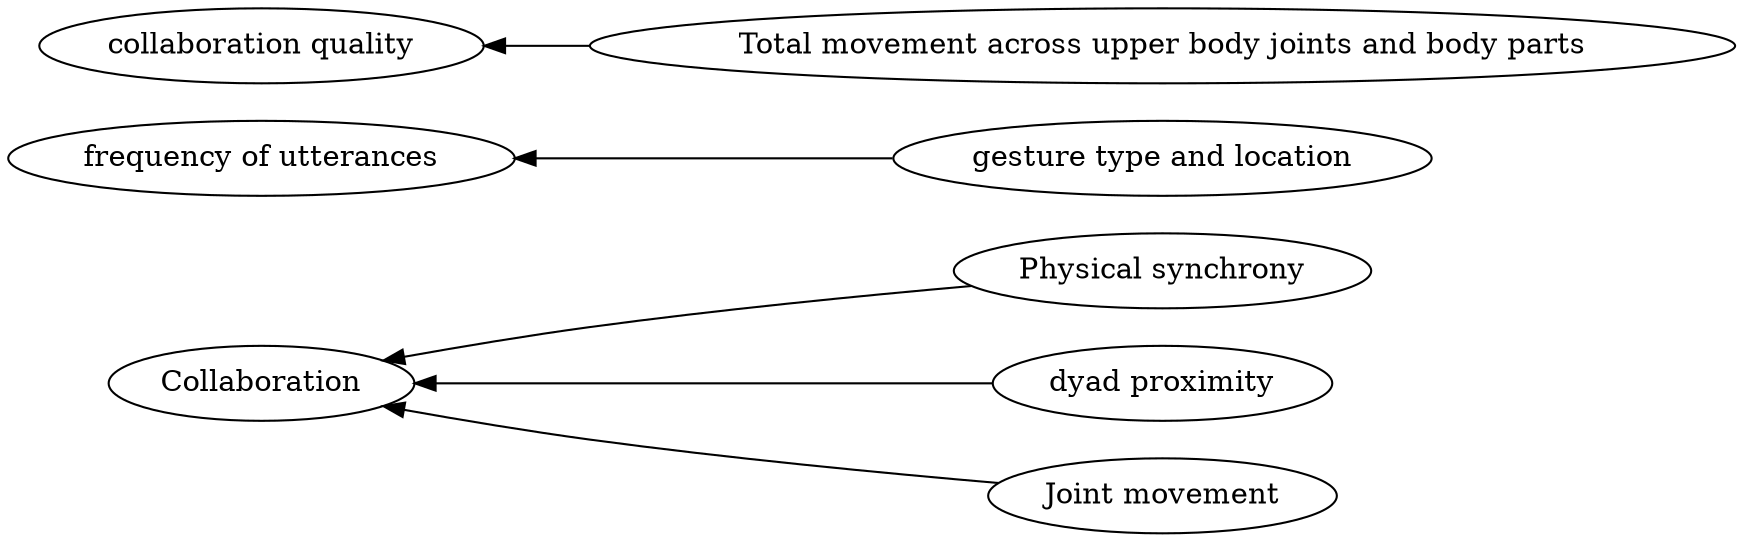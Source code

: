 digraph Test {
	rankdir=RL
	size="15,15"
	overlap=false
	splines=true
	{rank=same; "Physical synchrony" "gesture type and location" "Total movement across upper body joints and body parts" "dyad proximity" "Joint movement";}
	{rank=same; "Collaboration" "collaboration quality" "frequency of utterances";}
	"gesture type and location" [href="https://scholar.google.com/scholar?hl=en&q=Improving%20Visibility%20of%20Remote%20Gestures%20in%20Distributed%20Tabletop%20Collaboration"]
	"gesture type and location" -> "frequency of utterances"
	"Physical synchrony" [href="https://scholar.google.com/scholar?hl=en&q=Predicting%20the%20Quality%20of%20Collaborative%20Problem%20Solving%20Through%20Linguistic%20Analysis%20of%20Discourse"]
	"Physical synchrony" -> Collaboration
	"Total movement across upper body joints and body parts" [href="https://scholar.google.com/scholar?hl=en&q=Toward%20Using%20Multi-Modal%20Learning%20Analytics%20to%20Support%20and%20Measure%20Collaboration%20in%20Co-Located%20Dyads"]
	"Total movement across upper body joints and body parts" -> "collaboration quality"
	"Joint movement" [href="https://scholar.google.com/scholar?hl=en&q=Exploring%20Collaboration%20Using%20Motion%20Sensors%20and%20Multi-Modal%20Learning%20Analytics"]
	"Joint movement" -> Collaboration
	"dyad proximity" [href="https://scholar.google.com/scholar?hl=en&q=Exploring%20Collaboration%20Using%20Motion%20Sensors%20and%20Multi-Modal%20Learning%20Analytics"]
	"dyad proximity" -> Collaboration
}
